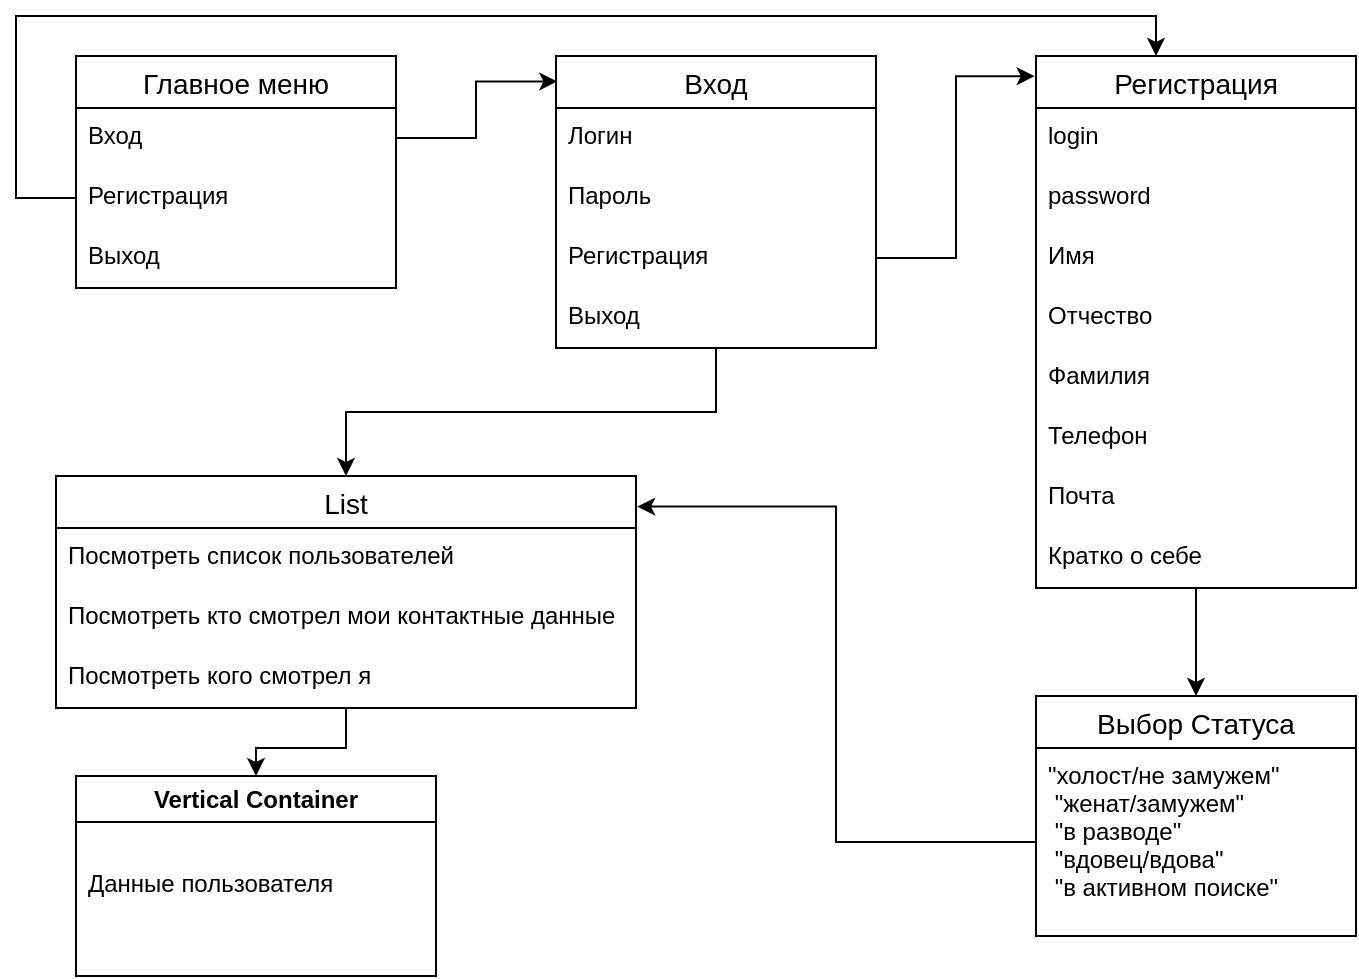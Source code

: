 <mxfile version="20.5.3" type="device"><diagram id="TiYoHebhEXXtt3-tbw0b" name="Страница 1"><mxGraphModel dx="1543" dy="829" grid="1" gridSize="10" guides="1" tooltips="1" connect="1" arrows="1" fold="1" page="1" pageScale="1" pageWidth="827" pageHeight="1169" math="0" shadow="0"><root><mxCell id="0"/><mxCell id="1" parent="0"/><mxCell id="okkJBfa7ffP8C-PisWSJ-1" value="Главное меню" style="swimlane;fontStyle=0;childLayout=stackLayout;horizontal=1;startSize=26;horizontalStack=0;resizeParent=1;resizeParentMax=0;resizeLast=0;collapsible=1;marginBottom=0;align=center;fontSize=14;" parent="1" vertex="1"><mxGeometry x="40" y="40" width="160" height="116" as="geometry"/></mxCell><mxCell id="okkJBfa7ffP8C-PisWSJ-2" value="Вход" style="text;strokeColor=none;fillColor=none;spacingLeft=4;spacingRight=4;overflow=hidden;rotatable=0;points=[[0,0.5],[1,0.5]];portConstraint=eastwest;fontSize=12;" parent="okkJBfa7ffP8C-PisWSJ-1" vertex="1"><mxGeometry y="26" width="160" height="30" as="geometry"/></mxCell><mxCell id="okkJBfa7ffP8C-PisWSJ-30" value="Регистрация" style="text;strokeColor=none;fillColor=none;spacingLeft=4;spacingRight=4;overflow=hidden;rotatable=0;points=[[0,0.5],[1,0.5]];portConstraint=eastwest;fontSize=12;" parent="okkJBfa7ffP8C-PisWSJ-1" vertex="1"><mxGeometry y="56" width="160" height="30" as="geometry"/></mxCell><mxCell id="okkJBfa7ffP8C-PisWSJ-4" value="Выход" style="text;strokeColor=none;fillColor=none;spacingLeft=4;spacingRight=4;overflow=hidden;rotatable=0;points=[[0,0.5],[1,0.5]];portConstraint=eastwest;fontSize=12;" parent="okkJBfa7ffP8C-PisWSJ-1" vertex="1"><mxGeometry y="86" width="160" height="30" as="geometry"/></mxCell><mxCell id="okkJBfa7ffP8C-PisWSJ-15" style="edgeStyle=orthogonalEdgeStyle;rounded=0;orthogonalLoop=1;jettySize=auto;html=1;entryX=0.5;entryY=0;entryDx=0;entryDy=0;" parent="1" source="okkJBfa7ffP8C-PisWSJ-5" target="okkJBfa7ffP8C-PisWSJ-11" edge="1"><mxGeometry relative="1" as="geometry"/></mxCell><mxCell id="okkJBfa7ffP8C-PisWSJ-5" value="Вход" style="swimlane;fontStyle=0;childLayout=stackLayout;horizontal=1;startSize=26;horizontalStack=0;resizeParent=1;resizeParentMax=0;resizeLast=0;collapsible=1;marginBottom=0;align=center;fontSize=14;" parent="1" vertex="1"><mxGeometry x="280" y="40" width="160" height="146" as="geometry"/></mxCell><mxCell id="okkJBfa7ffP8C-PisWSJ-6" value="Логин" style="text;strokeColor=none;fillColor=none;spacingLeft=4;spacingRight=4;overflow=hidden;rotatable=0;points=[[0,0.5],[1,0.5]];portConstraint=eastwest;fontSize=12;" parent="okkJBfa7ffP8C-PisWSJ-5" vertex="1"><mxGeometry y="26" width="160" height="30" as="geometry"/></mxCell><mxCell id="okkJBfa7ffP8C-PisWSJ-7" value="Пароль" style="text;strokeColor=none;fillColor=none;spacingLeft=4;spacingRight=4;overflow=hidden;rotatable=0;points=[[0,0.5],[1,0.5]];portConstraint=eastwest;fontSize=12;" parent="okkJBfa7ffP8C-PisWSJ-5" vertex="1"><mxGeometry y="56" width="160" height="30" as="geometry"/></mxCell><mxCell id="okkJBfa7ffP8C-PisWSJ-8" value="Регистрация" style="text;strokeColor=none;fillColor=none;spacingLeft=4;spacingRight=4;overflow=hidden;rotatable=0;points=[[0,0.5],[1,0.5]];portConstraint=eastwest;fontSize=12;" parent="okkJBfa7ffP8C-PisWSJ-5" vertex="1"><mxGeometry y="86" width="160" height="30" as="geometry"/></mxCell><mxCell id="okkJBfa7ffP8C-PisWSJ-9" value="Выход" style="text;strokeColor=none;fillColor=none;spacingLeft=4;spacingRight=4;overflow=hidden;rotatable=0;points=[[0,0.5],[1,0.5]];portConstraint=eastwest;fontSize=12;" parent="okkJBfa7ffP8C-PisWSJ-5" vertex="1"><mxGeometry y="116" width="160" height="30" as="geometry"/></mxCell><mxCell id="okkJBfa7ffP8C-PisWSJ-10" style="edgeStyle=orthogonalEdgeStyle;rounded=0;orthogonalLoop=1;jettySize=auto;html=1;entryX=0.004;entryY=0.087;entryDx=0;entryDy=0;entryPerimeter=0;" parent="1" source="okkJBfa7ffP8C-PisWSJ-2" target="okkJBfa7ffP8C-PisWSJ-5" edge="1"><mxGeometry relative="1" as="geometry"/></mxCell><mxCell id="PRwJI_e8gKw_GjFgL8g_-4" style="edgeStyle=orthogonalEdgeStyle;rounded=0;orthogonalLoop=1;jettySize=auto;html=1;" edge="1" parent="1" source="okkJBfa7ffP8C-PisWSJ-11" target="PRwJI_e8gKw_GjFgL8g_-2"><mxGeometry relative="1" as="geometry"/></mxCell><mxCell id="okkJBfa7ffP8C-PisWSJ-11" value="List" style="swimlane;fontStyle=0;childLayout=stackLayout;horizontal=1;startSize=26;horizontalStack=0;resizeParent=1;resizeParentMax=0;resizeLast=0;collapsible=1;marginBottom=0;align=center;fontSize=14;" parent="1" vertex="1"><mxGeometry x="30" y="250" width="290" height="116" as="geometry"/></mxCell><mxCell id="okkJBfa7ffP8C-PisWSJ-12" value="Посмотреть список пользователей" style="text;strokeColor=none;fillColor=none;spacingLeft=4;spacingRight=4;overflow=hidden;rotatable=0;points=[[0,0.5],[1,0.5]];portConstraint=eastwest;fontSize=12;" parent="okkJBfa7ffP8C-PisWSJ-11" vertex="1"><mxGeometry y="26" width="290" height="30" as="geometry"/></mxCell><mxCell id="okkJBfa7ffP8C-PisWSJ-16" value="Посмотреть кто смотрел мои контактные данные" style="text;strokeColor=none;fillColor=none;spacingLeft=4;spacingRight=4;overflow=hidden;rotatable=0;points=[[0,0.5],[1,0.5]];portConstraint=eastwest;fontSize=12;" parent="okkJBfa7ffP8C-PisWSJ-11" vertex="1"><mxGeometry y="56" width="290" height="30" as="geometry"/></mxCell><mxCell id="PRwJI_e8gKw_GjFgL8g_-1" value="Посмотреть кого смотрел я" style="text;strokeColor=none;fillColor=none;spacingLeft=4;spacingRight=4;overflow=hidden;rotatable=0;points=[[0,0.5],[1,0.5]];portConstraint=eastwest;fontSize=12;" vertex="1" parent="okkJBfa7ffP8C-PisWSJ-11"><mxGeometry y="86" width="290" height="30" as="geometry"/></mxCell><mxCell id="okkJBfa7ffP8C-PisWSJ-36" style="edgeStyle=orthogonalEdgeStyle;rounded=0;orthogonalLoop=1;jettySize=auto;html=1;entryX=0.5;entryY=0;entryDx=0;entryDy=0;" parent="1" source="okkJBfa7ffP8C-PisWSJ-17" target="okkJBfa7ffP8C-PisWSJ-32" edge="1"><mxGeometry relative="1" as="geometry"/></mxCell><mxCell id="okkJBfa7ffP8C-PisWSJ-17" value="Регистрация" style="swimlane;fontStyle=0;childLayout=stackLayout;horizontal=1;startSize=26;horizontalStack=0;resizeParent=1;resizeParentMax=0;resizeLast=0;collapsible=1;marginBottom=0;align=center;fontSize=14;" parent="1" vertex="1"><mxGeometry x="520" y="40" width="160" height="266" as="geometry"/></mxCell><mxCell id="okkJBfa7ffP8C-PisWSJ-18" value="login" style="text;strokeColor=none;fillColor=none;spacingLeft=4;spacingRight=4;overflow=hidden;rotatable=0;points=[[0,0.5],[1,0.5]];portConstraint=eastwest;fontSize=12;" parent="okkJBfa7ffP8C-PisWSJ-17" vertex="1"><mxGeometry y="26" width="160" height="30" as="geometry"/></mxCell><mxCell id="okkJBfa7ffP8C-PisWSJ-19" value="password" style="text;strokeColor=none;fillColor=none;spacingLeft=4;spacingRight=4;overflow=hidden;rotatable=0;points=[[0,0.5],[1,0.5]];portConstraint=eastwest;fontSize=12;" parent="okkJBfa7ffP8C-PisWSJ-17" vertex="1"><mxGeometry y="56" width="160" height="30" as="geometry"/></mxCell><mxCell id="okkJBfa7ffP8C-PisWSJ-20" value="Имя" style="text;strokeColor=none;fillColor=none;spacingLeft=4;spacingRight=4;overflow=hidden;rotatable=0;points=[[0,0.5],[1,0.5]];portConstraint=eastwest;fontSize=12;" parent="okkJBfa7ffP8C-PisWSJ-17" vertex="1"><mxGeometry y="86" width="160" height="30" as="geometry"/></mxCell><mxCell id="okkJBfa7ffP8C-PisWSJ-21" value="Отчество" style="text;strokeColor=none;fillColor=none;spacingLeft=4;spacingRight=4;overflow=hidden;rotatable=0;points=[[0,0.5],[1,0.5]];portConstraint=eastwest;fontSize=12;" parent="okkJBfa7ffP8C-PisWSJ-17" vertex="1"><mxGeometry y="116" width="160" height="30" as="geometry"/></mxCell><mxCell id="okkJBfa7ffP8C-PisWSJ-23" value="Фамилия" style="text;strokeColor=none;fillColor=none;spacingLeft=4;spacingRight=4;overflow=hidden;rotatable=0;points=[[0,0.5],[1,0.5]];portConstraint=eastwest;fontSize=12;" parent="okkJBfa7ffP8C-PisWSJ-17" vertex="1"><mxGeometry y="146" width="160" height="30" as="geometry"/></mxCell><mxCell id="okkJBfa7ffP8C-PisWSJ-24" value="Телефон" style="text;strokeColor=none;fillColor=none;spacingLeft=4;spacingRight=4;overflow=hidden;rotatable=0;points=[[0,0.5],[1,0.5]];portConstraint=eastwest;fontSize=12;" parent="okkJBfa7ffP8C-PisWSJ-17" vertex="1"><mxGeometry y="176" width="160" height="30" as="geometry"/></mxCell><mxCell id="okkJBfa7ffP8C-PisWSJ-22" value="Почта" style="text;strokeColor=none;fillColor=none;spacingLeft=4;spacingRight=4;overflow=hidden;rotatable=0;points=[[0,0.5],[1,0.5]];portConstraint=eastwest;fontSize=12;" parent="okkJBfa7ffP8C-PisWSJ-17" vertex="1"><mxGeometry y="206" width="160" height="30" as="geometry"/></mxCell><mxCell id="okkJBfa7ffP8C-PisWSJ-27" value="Кратко о себе" style="text;strokeColor=none;fillColor=none;spacingLeft=4;spacingRight=4;overflow=hidden;rotatable=0;points=[[0,0.5],[1,0.5]];portConstraint=eastwest;fontSize=12;" parent="okkJBfa7ffP8C-PisWSJ-17" vertex="1"><mxGeometry y="236" width="160" height="30" as="geometry"/></mxCell><mxCell id="okkJBfa7ffP8C-PisWSJ-28" style="edgeStyle=orthogonalEdgeStyle;rounded=0;orthogonalLoop=1;jettySize=auto;html=1;entryX=-0.004;entryY=0.038;entryDx=0;entryDy=0;entryPerimeter=0;" parent="1" source="okkJBfa7ffP8C-PisWSJ-8" target="okkJBfa7ffP8C-PisWSJ-17" edge="1"><mxGeometry relative="1" as="geometry"/></mxCell><mxCell id="okkJBfa7ffP8C-PisWSJ-31" style="edgeStyle=orthogonalEdgeStyle;rounded=0;orthogonalLoop=1;jettySize=auto;html=1;entryX=0.375;entryY=0;entryDx=0;entryDy=0;entryPerimeter=0;" parent="1" source="okkJBfa7ffP8C-PisWSJ-30" target="okkJBfa7ffP8C-PisWSJ-17" edge="1"><mxGeometry relative="1" as="geometry"><Array as="points"><mxPoint x="10" y="111"/><mxPoint x="10" y="20"/><mxPoint x="580" y="20"/></Array></mxGeometry></mxCell><mxCell id="okkJBfa7ffP8C-PisWSJ-32" value="Выбор Статуса" style="swimlane;fontStyle=0;childLayout=stackLayout;horizontal=1;startSize=26;horizontalStack=0;resizeParent=1;resizeParentMax=0;resizeLast=0;collapsible=1;marginBottom=0;align=center;fontSize=14;" parent="1" vertex="1"><mxGeometry x="520" y="360" width="160" height="120" as="geometry"/></mxCell><mxCell id="okkJBfa7ffP8C-PisWSJ-35" value="&quot;холост/не замужем&quot;&#10; &quot;женат/замужем&quot;&#10; &quot;в разводе&quot;&#10; &quot;вдовец/вдова&quot;&#10; &quot;в активном поиске&quot;" style="text;strokeColor=none;fillColor=none;spacingLeft=4;spacingRight=4;overflow=hidden;rotatable=0;points=[[0,0.5],[1,0.5]];portConstraint=eastwest;fontSize=12;" parent="okkJBfa7ffP8C-PisWSJ-32" vertex="1"><mxGeometry y="26" width="160" height="94" as="geometry"/></mxCell><mxCell id="okkJBfa7ffP8C-PisWSJ-39" style="edgeStyle=orthogonalEdgeStyle;rounded=0;orthogonalLoop=1;jettySize=auto;html=1;entryX=1.002;entryY=0.132;entryDx=0;entryDy=0;entryPerimeter=0;" parent="1" source="okkJBfa7ffP8C-PisWSJ-35" target="okkJBfa7ffP8C-PisWSJ-11" edge="1"><mxGeometry relative="1" as="geometry"/></mxCell><mxCell id="PRwJI_e8gKw_GjFgL8g_-2" value="Vertical Container" style="swimlane;whiteSpace=wrap;html=1;" vertex="1" parent="1"><mxGeometry x="40" y="400" width="180" height="100" as="geometry"/></mxCell><mxCell id="PRwJI_e8gKw_GjFgL8g_-3" value="Данные пользователя" style="text;strokeColor=none;fillColor=none;spacingLeft=4;spacingRight=4;overflow=hidden;rotatable=0;points=[[0,0.5],[1,0.5]];portConstraint=eastwest;fontSize=12;" vertex="1" parent="PRwJI_e8gKw_GjFgL8g_-2"><mxGeometry y="40" width="290" height="30" as="geometry"/></mxCell></root></mxGraphModel></diagram></mxfile>